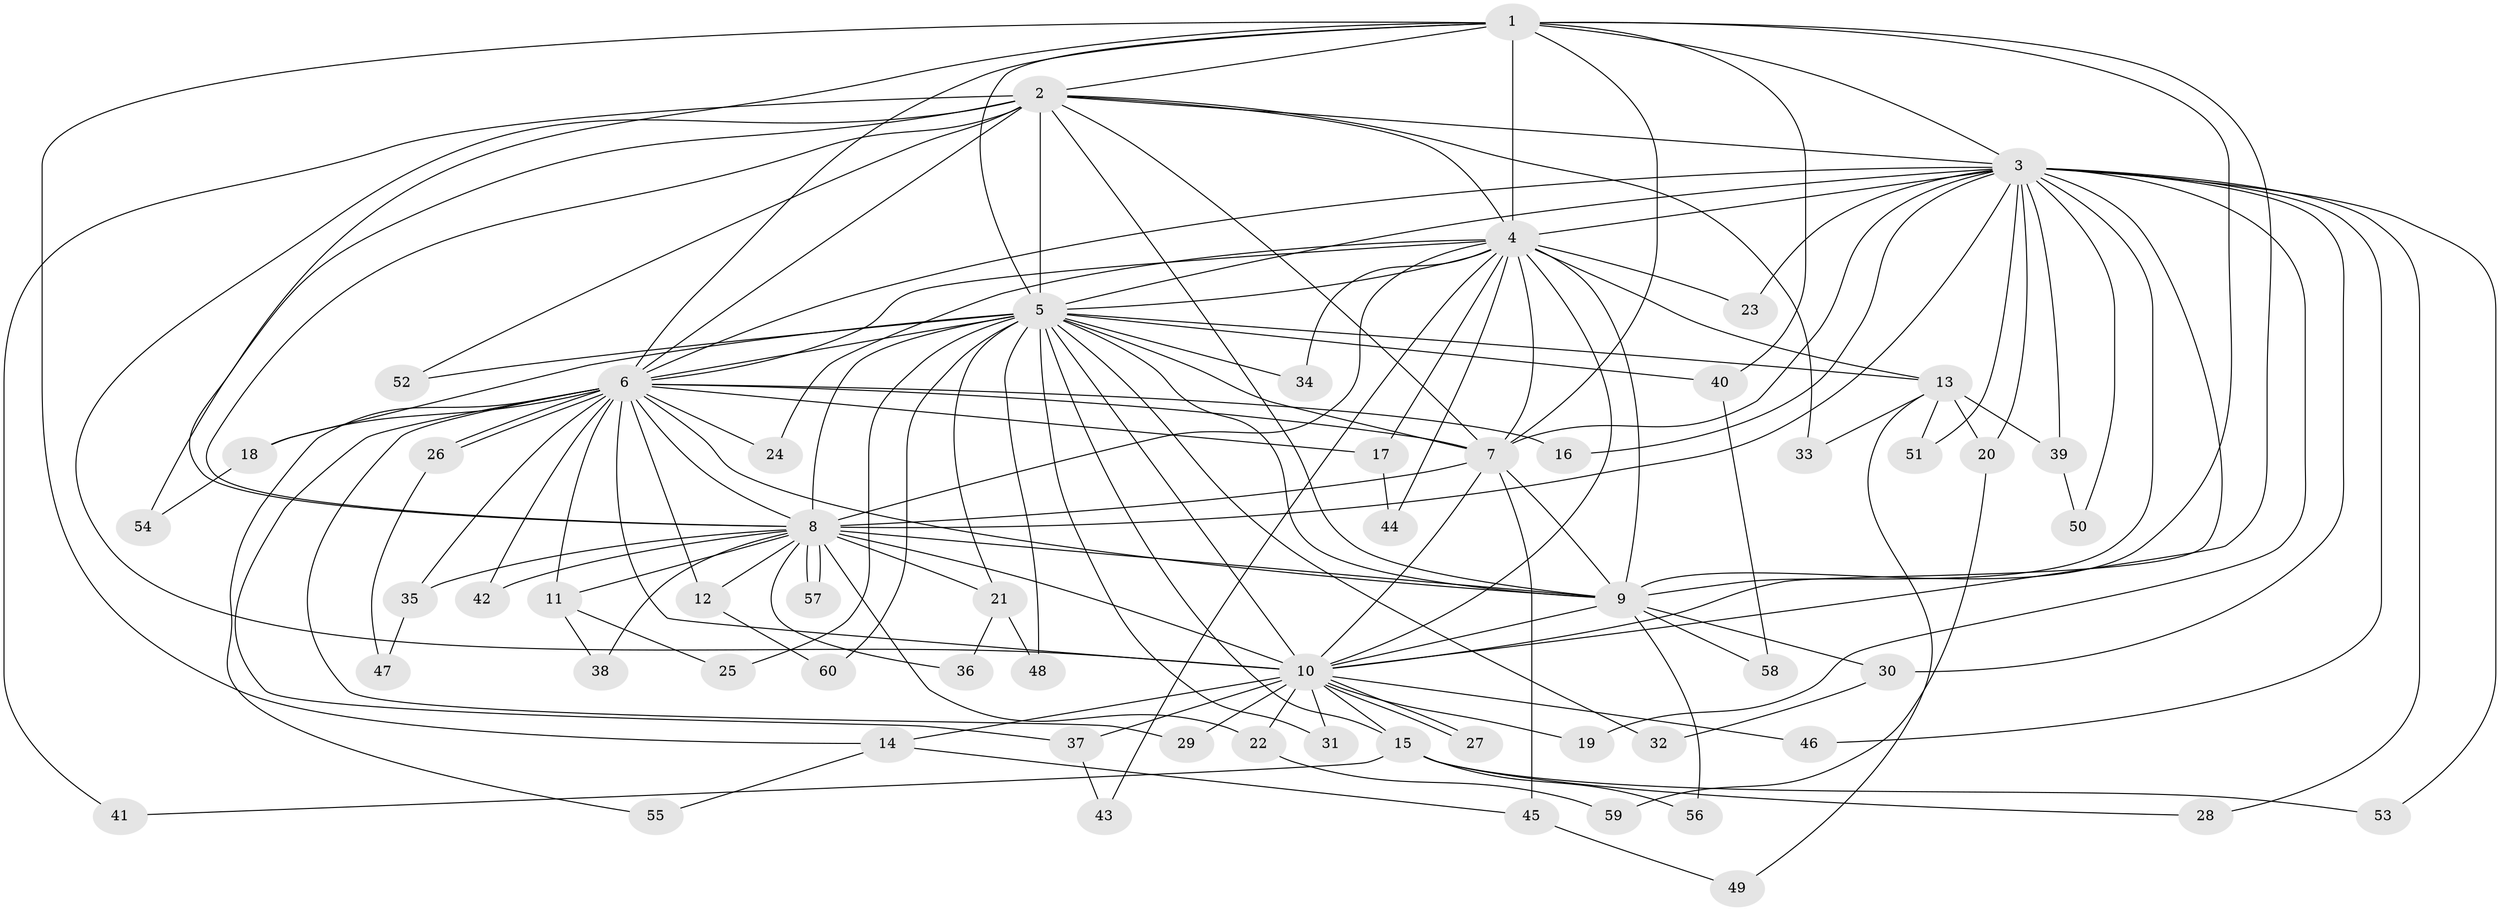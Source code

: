 // Generated by graph-tools (version 1.1) at 2025/49/03/09/25 03:49:29]
// undirected, 60 vertices, 145 edges
graph export_dot {
graph [start="1"]
  node [color=gray90,style=filled];
  1;
  2;
  3;
  4;
  5;
  6;
  7;
  8;
  9;
  10;
  11;
  12;
  13;
  14;
  15;
  16;
  17;
  18;
  19;
  20;
  21;
  22;
  23;
  24;
  25;
  26;
  27;
  28;
  29;
  30;
  31;
  32;
  33;
  34;
  35;
  36;
  37;
  38;
  39;
  40;
  41;
  42;
  43;
  44;
  45;
  46;
  47;
  48;
  49;
  50;
  51;
  52;
  53;
  54;
  55;
  56;
  57;
  58;
  59;
  60;
  1 -- 2;
  1 -- 3;
  1 -- 4;
  1 -- 5;
  1 -- 6;
  1 -- 7;
  1 -- 8;
  1 -- 9;
  1 -- 10;
  1 -- 14;
  1 -- 40;
  2 -- 3;
  2 -- 4;
  2 -- 5;
  2 -- 6;
  2 -- 7;
  2 -- 8;
  2 -- 9;
  2 -- 10;
  2 -- 33;
  2 -- 41;
  2 -- 52;
  2 -- 54;
  3 -- 4;
  3 -- 5;
  3 -- 6;
  3 -- 7;
  3 -- 8;
  3 -- 9;
  3 -- 10;
  3 -- 16;
  3 -- 19;
  3 -- 20;
  3 -- 23;
  3 -- 28;
  3 -- 30;
  3 -- 39;
  3 -- 46;
  3 -- 50;
  3 -- 51;
  3 -- 53;
  4 -- 5;
  4 -- 6;
  4 -- 7;
  4 -- 8;
  4 -- 9;
  4 -- 10;
  4 -- 13;
  4 -- 17;
  4 -- 23;
  4 -- 24;
  4 -- 34;
  4 -- 43;
  4 -- 44;
  5 -- 6;
  5 -- 7;
  5 -- 8;
  5 -- 9;
  5 -- 10;
  5 -- 13;
  5 -- 15;
  5 -- 18;
  5 -- 21;
  5 -- 25;
  5 -- 31;
  5 -- 32;
  5 -- 34;
  5 -- 40;
  5 -- 48;
  5 -- 52;
  5 -- 60;
  6 -- 7;
  6 -- 8;
  6 -- 9;
  6 -- 10;
  6 -- 11;
  6 -- 12;
  6 -- 16;
  6 -- 17;
  6 -- 18;
  6 -- 24;
  6 -- 26;
  6 -- 26;
  6 -- 29;
  6 -- 35;
  6 -- 37;
  6 -- 42;
  6 -- 55;
  7 -- 8;
  7 -- 9;
  7 -- 10;
  7 -- 45;
  8 -- 9;
  8 -- 10;
  8 -- 11;
  8 -- 12;
  8 -- 21;
  8 -- 22;
  8 -- 35;
  8 -- 36;
  8 -- 38;
  8 -- 42;
  8 -- 57;
  8 -- 57;
  9 -- 10;
  9 -- 30;
  9 -- 56;
  9 -- 58;
  10 -- 14;
  10 -- 15;
  10 -- 19;
  10 -- 22;
  10 -- 27;
  10 -- 27;
  10 -- 29;
  10 -- 31;
  10 -- 37;
  10 -- 46;
  11 -- 25;
  11 -- 38;
  12 -- 60;
  13 -- 20;
  13 -- 33;
  13 -- 39;
  13 -- 49;
  13 -- 51;
  14 -- 45;
  14 -- 55;
  15 -- 28;
  15 -- 41;
  15 -- 53;
  15 -- 56;
  17 -- 44;
  18 -- 54;
  20 -- 59;
  21 -- 36;
  21 -- 48;
  22 -- 59;
  26 -- 47;
  30 -- 32;
  35 -- 47;
  37 -- 43;
  39 -- 50;
  40 -- 58;
  45 -- 49;
}
